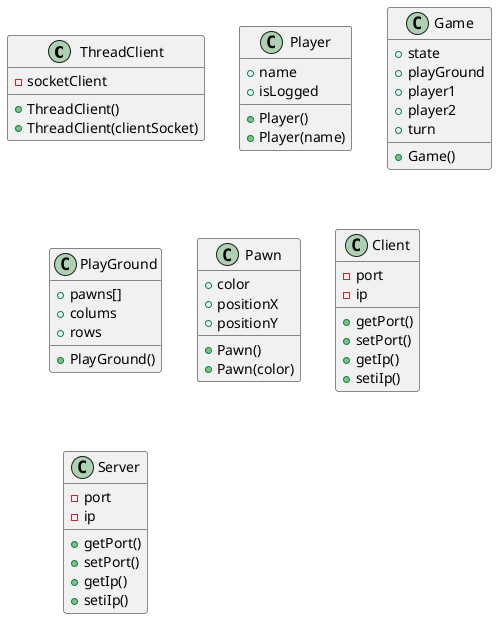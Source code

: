 @startuml Forza 4
Class "ThreadClient" {
    +ThreadClient()
    +ThreadClient(clientSocket)

    -socketClient
}

class "Player" {
    +Player()
    +Player(name)

    +name
    +isLogged
}

class "Game" {
    +Game()

    +state
    +playGround
    +player1
    +player2
    +turn
}

class "PlayGround" {
    +PlayGround()

    +pawns[]
    +colums
    +rows
}

class "Pawn" {
    +Pawn()
    +Pawn(color)

    +color
    +positionX
    +positionY
}

Class "Client" {
    -port
    -ip

    +getPort()
    +setPort()
    +getIp()
    +setiIp()
}

Class "Server" {
    -port
    -ip

    +getPort()
    +setPort()
    +getIp()
    +setiIp()
}
@enduml